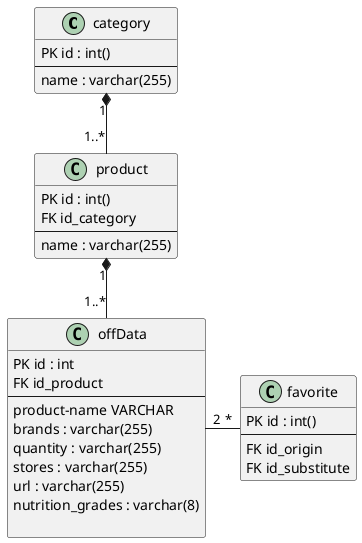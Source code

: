 @startuml

    class category {
        PK id : int()
        --
        name : varchar(255)
    }

    class product {
        PK id : int()
        FK id_category
        --
        name : varchar(255)
    }

    class offData {
        PK id : int
        FK id_product
        --
        product-name VARCHAR
        brands : varchar(255)
        quantity : varchar(255)
        stores : varchar(255)
        url : varchar(255)
        nutrition_grades : varchar(8)

    }

    class favorite{
        PK id : int()
        --
        FK id_origin
        FK id_substitute
    }

    category "1" *-- "1..*" product
    product "1" *-- "1..*" offData
    offData "2" - "*" favorite

@enduml
